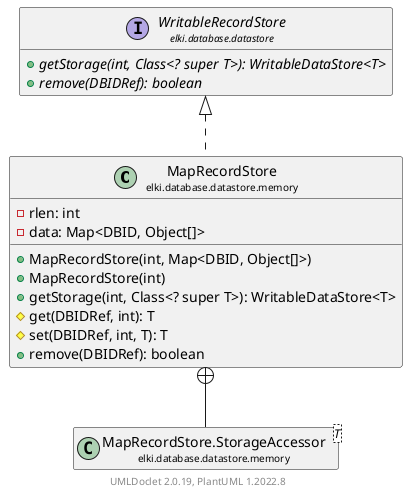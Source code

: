@startuml
    remove .*\.(Instance|Par|Parameterizer|Factory)$
    set namespaceSeparator none
    hide empty fields
    hide empty methods

    class "<size:14>MapRecordStore\n<size:10>elki.database.datastore.memory" as elki.database.datastore.memory.MapRecordStore [[MapRecordStore.html]] {
        -rlen: int
        -data: Map<DBID, Object[]>
        +MapRecordStore(int, Map<DBID, Object[]>)
        +MapRecordStore(int)
        +getStorage(int, Class<? super T>): WritableDataStore<T>
        #get(DBIDRef, int): T
        #set(DBIDRef, int, T): T
        +remove(DBIDRef): boolean
    }

    interface "<size:14>WritableRecordStore\n<size:10>elki.database.datastore" as elki.database.datastore.WritableRecordStore [[../WritableRecordStore.html]] {
        {abstract} +getStorage(int, Class<? super T>): WritableDataStore<T>
        {abstract} +remove(DBIDRef): boolean
    }
    class "<size:14>MapRecordStore.StorageAccessor\n<size:10>elki.database.datastore.memory" as elki.database.datastore.memory.MapRecordStore.StorageAccessor<T> [[MapRecordStore.StorageAccessor.html]]

    elki.database.datastore.WritableRecordStore <|.. elki.database.datastore.memory.MapRecordStore
    elki.database.datastore.memory.MapRecordStore +-- elki.database.datastore.memory.MapRecordStore.StorageAccessor

    center footer UMLDoclet 2.0.19, PlantUML 1.2022.8
@enduml
